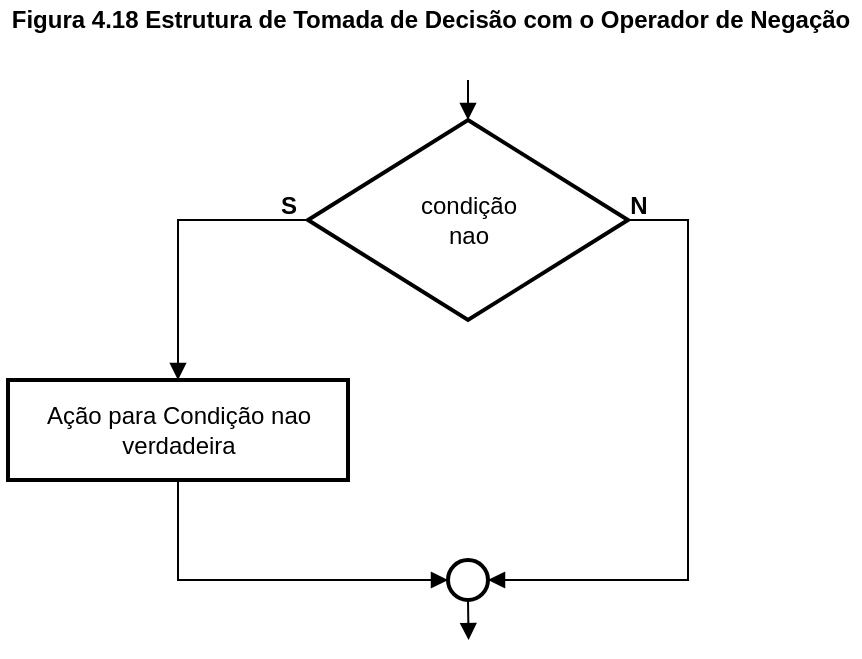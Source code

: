 <mxfile version="16.5.1" type="device"><diagram id="FZsJr5LjiGASe8RQS7xG" name="Página-1"><mxGraphModel dx="630" dy="351" grid="1" gridSize="10" guides="1" tooltips="1" connect="1" arrows="1" fold="1" page="1" pageScale="1" pageWidth="827" pageHeight="1169" math="0" shadow="0"><root><mxCell id="0"/><mxCell id="1" parent="0"/><mxCell id="4CqsDsH6yE7bCcjOFZqD-1" value="&lt;b&gt;Figura 4.18 Estrutura de Tomada de Decisão com o Operador de Negação&lt;/b&gt;" style="text;html=1;align=center;verticalAlign=middle;resizable=0;points=[];autosize=1;strokeColor=none;fillColor=none;" vertex="1" parent="1"><mxGeometry x="136" width="430" height="20" as="geometry"/></mxCell><mxCell id="4CqsDsH6yE7bCcjOFZqD-15" value="" style="group" vertex="1" connectable="0" parent="1"><mxGeometry x="140" y="40" width="340" height="280" as="geometry"/></mxCell><mxCell id="4CqsDsH6yE7bCcjOFZqD-2" value="" style="strokeWidth=2;html=1;shape=mxgraph.flowchart.decision;whiteSpace=wrap;" vertex="1" parent="4CqsDsH6yE7bCcjOFZqD-15"><mxGeometry x="150" y="20" width="160" height="100" as="geometry"/></mxCell><mxCell id="4CqsDsH6yE7bCcjOFZqD-3" value="condição&lt;br&gt;nao" style="text;html=1;align=center;verticalAlign=middle;resizable=0;points=[];autosize=1;strokeColor=none;fillColor=none;" vertex="1" parent="4CqsDsH6yE7bCcjOFZqD-15"><mxGeometry x="200" y="55" width="60" height="30" as="geometry"/></mxCell><mxCell id="4CqsDsH6yE7bCcjOFZqD-4" value="" style="whiteSpace=wrap;html=1;strokeWidth=2;" vertex="1" parent="4CqsDsH6yE7bCcjOFZqD-15"><mxGeometry y="150" width="170" height="50" as="geometry"/></mxCell><mxCell id="4CqsDsH6yE7bCcjOFZqD-5" value="" style="edgeStyle=orthogonalEdgeStyle;rounded=0;orthogonalLoop=1;jettySize=auto;html=1;endArrow=block;endFill=1;exitX=0;exitY=0.5;exitDx=0;exitDy=0;exitPerimeter=0;" edge="1" parent="4CqsDsH6yE7bCcjOFZqD-15" source="4CqsDsH6yE7bCcjOFZqD-2" target="4CqsDsH6yE7bCcjOFZqD-4"><mxGeometry relative="1" as="geometry"/></mxCell><mxCell id="4CqsDsH6yE7bCcjOFZqD-6" value="Ação para Condição nao&lt;br&gt;verdadeira" style="text;html=1;align=center;verticalAlign=middle;resizable=0;points=[];autosize=1;strokeColor=none;fillColor=none;" vertex="1" parent="4CqsDsH6yE7bCcjOFZqD-15"><mxGeometry x="10" y="160" width="150" height="30" as="geometry"/></mxCell><mxCell id="4CqsDsH6yE7bCcjOFZqD-10" style="edgeStyle=orthogonalEdgeStyle;rounded=0;orthogonalLoop=1;jettySize=auto;html=1;exitX=0.5;exitY=1;exitDx=0;exitDy=0;exitPerimeter=0;endArrow=block;endFill=1;" edge="1" parent="4CqsDsH6yE7bCcjOFZqD-15" source="4CqsDsH6yE7bCcjOFZqD-7"><mxGeometry relative="1" as="geometry"><mxPoint x="230.286" y="280" as="targetPoint"/></mxGeometry></mxCell><mxCell id="4CqsDsH6yE7bCcjOFZqD-7" value="" style="strokeWidth=2;html=1;shape=mxgraph.flowchart.start_2;whiteSpace=wrap;" vertex="1" parent="4CqsDsH6yE7bCcjOFZqD-15"><mxGeometry x="220" y="240" width="20" height="20" as="geometry"/></mxCell><mxCell id="4CqsDsH6yE7bCcjOFZqD-9" style="edgeStyle=orthogonalEdgeStyle;rounded=0;orthogonalLoop=1;jettySize=auto;html=1;exitX=1;exitY=0.5;exitDx=0;exitDy=0;exitPerimeter=0;entryX=1;entryY=0.5;entryDx=0;entryDy=0;entryPerimeter=0;endArrow=block;endFill=1;" edge="1" parent="4CqsDsH6yE7bCcjOFZqD-15" source="4CqsDsH6yE7bCcjOFZqD-2" target="4CqsDsH6yE7bCcjOFZqD-7"><mxGeometry relative="1" as="geometry"><Array as="points"><mxPoint x="340" y="70"/><mxPoint x="340" y="250"/></Array></mxGeometry></mxCell><mxCell id="4CqsDsH6yE7bCcjOFZqD-8" style="edgeStyle=orthogonalEdgeStyle;rounded=0;orthogonalLoop=1;jettySize=auto;html=1;exitX=0.5;exitY=1;exitDx=0;exitDy=0;entryX=0;entryY=0.5;entryDx=0;entryDy=0;entryPerimeter=0;endArrow=block;endFill=1;" edge="1" parent="4CqsDsH6yE7bCcjOFZqD-15" source="4CqsDsH6yE7bCcjOFZqD-4" target="4CqsDsH6yE7bCcjOFZqD-7"><mxGeometry relative="1" as="geometry"/></mxCell><mxCell id="4CqsDsH6yE7bCcjOFZqD-11" style="edgeStyle=orthogonalEdgeStyle;rounded=0;orthogonalLoop=1;jettySize=auto;html=1;endArrow=block;endFill=1;entryX=0.5;entryY=0;entryDx=0;entryDy=0;entryPerimeter=0;" edge="1" parent="4CqsDsH6yE7bCcjOFZqD-15" target="4CqsDsH6yE7bCcjOFZqD-2"><mxGeometry relative="1" as="geometry"><mxPoint x="210" as="targetPoint"/><mxPoint x="230" as="sourcePoint"/><Array as="points"/></mxGeometry></mxCell><mxCell id="4CqsDsH6yE7bCcjOFZqD-12" value="&lt;b&gt;S&lt;/b&gt;" style="text;html=1;align=center;verticalAlign=middle;resizable=0;points=[];autosize=1;strokeColor=none;fillColor=none;" vertex="1" parent="4CqsDsH6yE7bCcjOFZqD-15"><mxGeometry x="130" y="53" width="20" height="20" as="geometry"/></mxCell><mxCell id="4CqsDsH6yE7bCcjOFZqD-13" value="&lt;b&gt;N&lt;/b&gt;" style="text;html=1;align=center;verticalAlign=middle;resizable=0;points=[];autosize=1;strokeColor=none;fillColor=none;" vertex="1" parent="4CqsDsH6yE7bCcjOFZqD-15"><mxGeometry x="305" y="53" width="20" height="20" as="geometry"/></mxCell></root></mxGraphModel></diagram></mxfile>